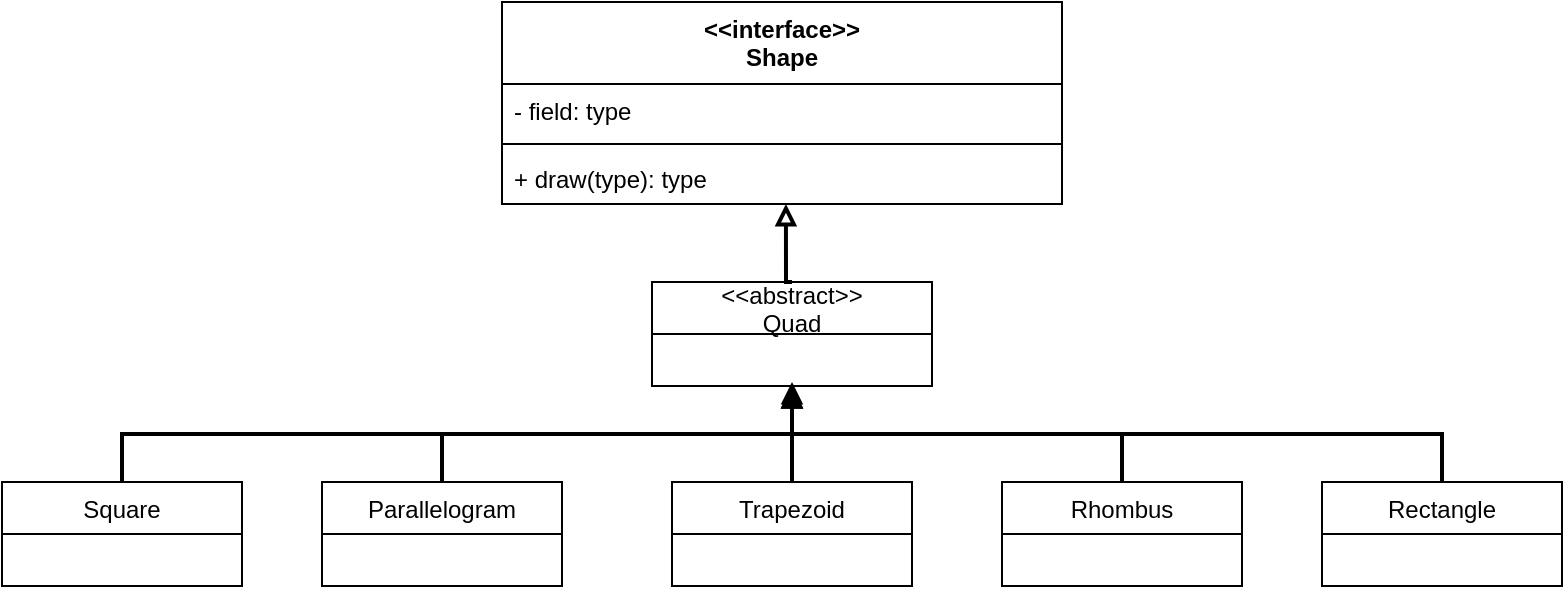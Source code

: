 <mxfile version="12.1.3" type="github" pages="1">
  <diagram id="oT418DXnQhPOhI65B8Mf" name="Page-1">
    <mxGraphModel dx="1168" dy="750" grid="1" gridSize="10" guides="1" tooltips="1" connect="1" arrows="1" fold="1" page="1" pageScale="1" pageWidth="850" pageHeight="1100" math="0" shadow="0">
      <root>
        <mxCell id="0"/>
        <mxCell id="1" parent="0"/>
        <mxCell id="nD9XnW8ejQSP5rpcwGHg-1" value="&lt;&lt;interface&gt;&gt;&#xa;Shape" style="swimlane;fontStyle=1;align=center;verticalAlign=top;childLayout=stackLayout;horizontal=1;startSize=41;horizontalStack=0;resizeParent=1;resizeParentMax=0;resizeLast=0;collapsible=1;marginBottom=0;" vertex="1" parent="1">
          <mxGeometry x="280" y="80" width="280" height="101" as="geometry"/>
        </mxCell>
        <mxCell id="nD9XnW8ejQSP5rpcwGHg-2" value="- field: type" style="text;strokeColor=none;fillColor=none;align=left;verticalAlign=top;spacingLeft=4;spacingRight=4;overflow=hidden;rotatable=0;points=[[0,0.5],[1,0.5]];portConstraint=eastwest;" vertex="1" parent="nD9XnW8ejQSP5rpcwGHg-1">
          <mxGeometry y="41" width="280" height="26" as="geometry"/>
        </mxCell>
        <mxCell id="nD9XnW8ejQSP5rpcwGHg-3" value="" style="line;strokeWidth=1;fillColor=none;align=left;verticalAlign=middle;spacingTop=-1;spacingLeft=3;spacingRight=3;rotatable=0;labelPosition=right;points=[];portConstraint=eastwest;" vertex="1" parent="nD9XnW8ejQSP5rpcwGHg-1">
          <mxGeometry y="67" width="280" height="8" as="geometry"/>
        </mxCell>
        <mxCell id="nD9XnW8ejQSP5rpcwGHg-4" value="+ draw(type): type" style="text;strokeColor=none;fillColor=none;align=left;verticalAlign=top;spacingLeft=4;spacingRight=4;overflow=hidden;rotatable=0;points=[[0,0.5],[1,0.5]];portConstraint=eastwest;" vertex="1" parent="nD9XnW8ejQSP5rpcwGHg-1">
          <mxGeometry y="75" width="280" height="26" as="geometry"/>
        </mxCell>
        <mxCell id="nD9XnW8ejQSP5rpcwGHg-13" style="edgeStyle=orthogonalEdgeStyle;rounded=0;orthogonalLoop=1;jettySize=auto;html=1;exitX=0.5;exitY=0;exitDx=0;exitDy=0;entryX=0.507;entryY=1;entryDx=0;entryDy=0;entryPerimeter=0;endArrow=block;endFill=0;strokeWidth=2;" edge="1" parent="1" source="nD9XnW8ejQSP5rpcwGHg-9" target="nD9XnW8ejQSP5rpcwGHg-4">
          <mxGeometry relative="1" as="geometry"/>
        </mxCell>
        <mxCell id="nD9XnW8ejQSP5rpcwGHg-9" value="&lt;&lt;abstract&gt;&gt;&#xa;Quad" style="swimlane;fontStyle=0;childLayout=stackLayout;horizontal=1;startSize=26;fillColor=none;horizontalStack=0;resizeParent=1;resizeParentMax=0;resizeLast=0;collapsible=1;marginBottom=0;" vertex="1" parent="1">
          <mxGeometry x="355" y="220" width="140" height="52" as="geometry"/>
        </mxCell>
        <mxCell id="nD9XnW8ejQSP5rpcwGHg-20" style="edgeStyle=orthogonalEdgeStyle;rounded=0;orthogonalLoop=1;jettySize=auto;html=1;exitX=0.5;exitY=0;exitDx=0;exitDy=0;entryX=0.5;entryY=1;entryDx=0;entryDy=0;endArrow=block;endFill=1;strokeWidth=2;" edge="1" parent="1" source="nD9XnW8ejQSP5rpcwGHg-14" target="nD9XnW8ejQSP5rpcwGHg-9">
          <mxGeometry relative="1" as="geometry"/>
        </mxCell>
        <mxCell id="nD9XnW8ejQSP5rpcwGHg-14" value="Square" style="swimlane;fontStyle=0;childLayout=stackLayout;horizontal=1;startSize=26;fillColor=none;horizontalStack=0;resizeParent=1;resizeParentMax=0;resizeLast=0;collapsible=1;marginBottom=0;" vertex="1" parent="1">
          <mxGeometry x="30" y="320" width="120" height="52" as="geometry"/>
        </mxCell>
        <mxCell id="nD9XnW8ejQSP5rpcwGHg-21" style="edgeStyle=orthogonalEdgeStyle;rounded=0;orthogonalLoop=1;jettySize=auto;html=1;exitX=0.5;exitY=0;exitDx=0;exitDy=0;entryX=0.5;entryY=1;entryDx=0;entryDy=0;endArrow=block;endFill=1;strokeWidth=2;" edge="1" parent="1" source="nD9XnW8ejQSP5rpcwGHg-15" target="nD9XnW8ejQSP5rpcwGHg-9">
          <mxGeometry relative="1" as="geometry"/>
        </mxCell>
        <mxCell id="nD9XnW8ejQSP5rpcwGHg-15" value="Parallelogram" style="swimlane;fontStyle=0;childLayout=stackLayout;horizontal=1;startSize=26;fillColor=none;horizontalStack=0;resizeParent=1;resizeParentMax=0;resizeLast=0;collapsible=1;marginBottom=0;" vertex="1" parent="1">
          <mxGeometry x="190" y="320" width="120" height="52" as="geometry"/>
        </mxCell>
        <mxCell id="nD9XnW8ejQSP5rpcwGHg-25" style="edgeStyle=orthogonalEdgeStyle;rounded=0;orthogonalLoop=1;jettySize=auto;html=1;exitX=0.5;exitY=0;exitDx=0;exitDy=0;endArrow=block;endFill=1;strokeWidth=2;" edge="1" parent="1" source="nD9XnW8ejQSP5rpcwGHg-17">
          <mxGeometry relative="1" as="geometry">
            <mxPoint x="425" y="270" as="targetPoint"/>
          </mxGeometry>
        </mxCell>
        <mxCell id="nD9XnW8ejQSP5rpcwGHg-17" value="Trapezoid" style="swimlane;fontStyle=0;childLayout=stackLayout;horizontal=1;startSize=26;fillColor=none;horizontalStack=0;resizeParent=1;resizeParentMax=0;resizeLast=0;collapsible=1;marginBottom=0;" vertex="1" parent="1">
          <mxGeometry x="365" y="320" width="120" height="52" as="geometry"/>
        </mxCell>
        <mxCell id="nD9XnW8ejQSP5rpcwGHg-22" style="edgeStyle=orthogonalEdgeStyle;rounded=0;orthogonalLoop=1;jettySize=auto;html=1;exitX=0.5;exitY=0;exitDx=0;exitDy=0;entryX=0.5;entryY=1;entryDx=0;entryDy=0;endArrow=block;endFill=1;strokeWidth=2;" edge="1" parent="1" source="nD9XnW8ejQSP5rpcwGHg-18" target="nD9XnW8ejQSP5rpcwGHg-9">
          <mxGeometry relative="1" as="geometry"/>
        </mxCell>
        <mxCell id="nD9XnW8ejQSP5rpcwGHg-18" value="Rhombus" style="swimlane;fontStyle=0;childLayout=stackLayout;horizontal=1;startSize=26;fillColor=none;horizontalStack=0;resizeParent=1;resizeParentMax=0;resizeLast=0;collapsible=1;marginBottom=0;" vertex="1" parent="1">
          <mxGeometry x="530" y="320" width="120" height="52" as="geometry"/>
        </mxCell>
        <mxCell id="nD9XnW8ejQSP5rpcwGHg-24" style="edgeStyle=orthogonalEdgeStyle;rounded=0;orthogonalLoop=1;jettySize=auto;html=1;exitX=0.5;exitY=0;exitDx=0;exitDy=0;entryX=0.5;entryY=1;entryDx=0;entryDy=0;endArrow=block;endFill=1;strokeWidth=2;" edge="1" parent="1" source="nD9XnW8ejQSP5rpcwGHg-19" target="nD9XnW8ejQSP5rpcwGHg-9">
          <mxGeometry relative="1" as="geometry"/>
        </mxCell>
        <mxCell id="nD9XnW8ejQSP5rpcwGHg-19" value="Rectangle" style="swimlane;fontStyle=0;childLayout=stackLayout;horizontal=1;startSize=26;fillColor=none;horizontalStack=0;resizeParent=1;resizeParentMax=0;resizeLast=0;collapsible=1;marginBottom=0;" vertex="1" parent="1">
          <mxGeometry x="690" y="320" width="120" height="52" as="geometry"/>
        </mxCell>
      </root>
    </mxGraphModel>
  </diagram>
</mxfile>
